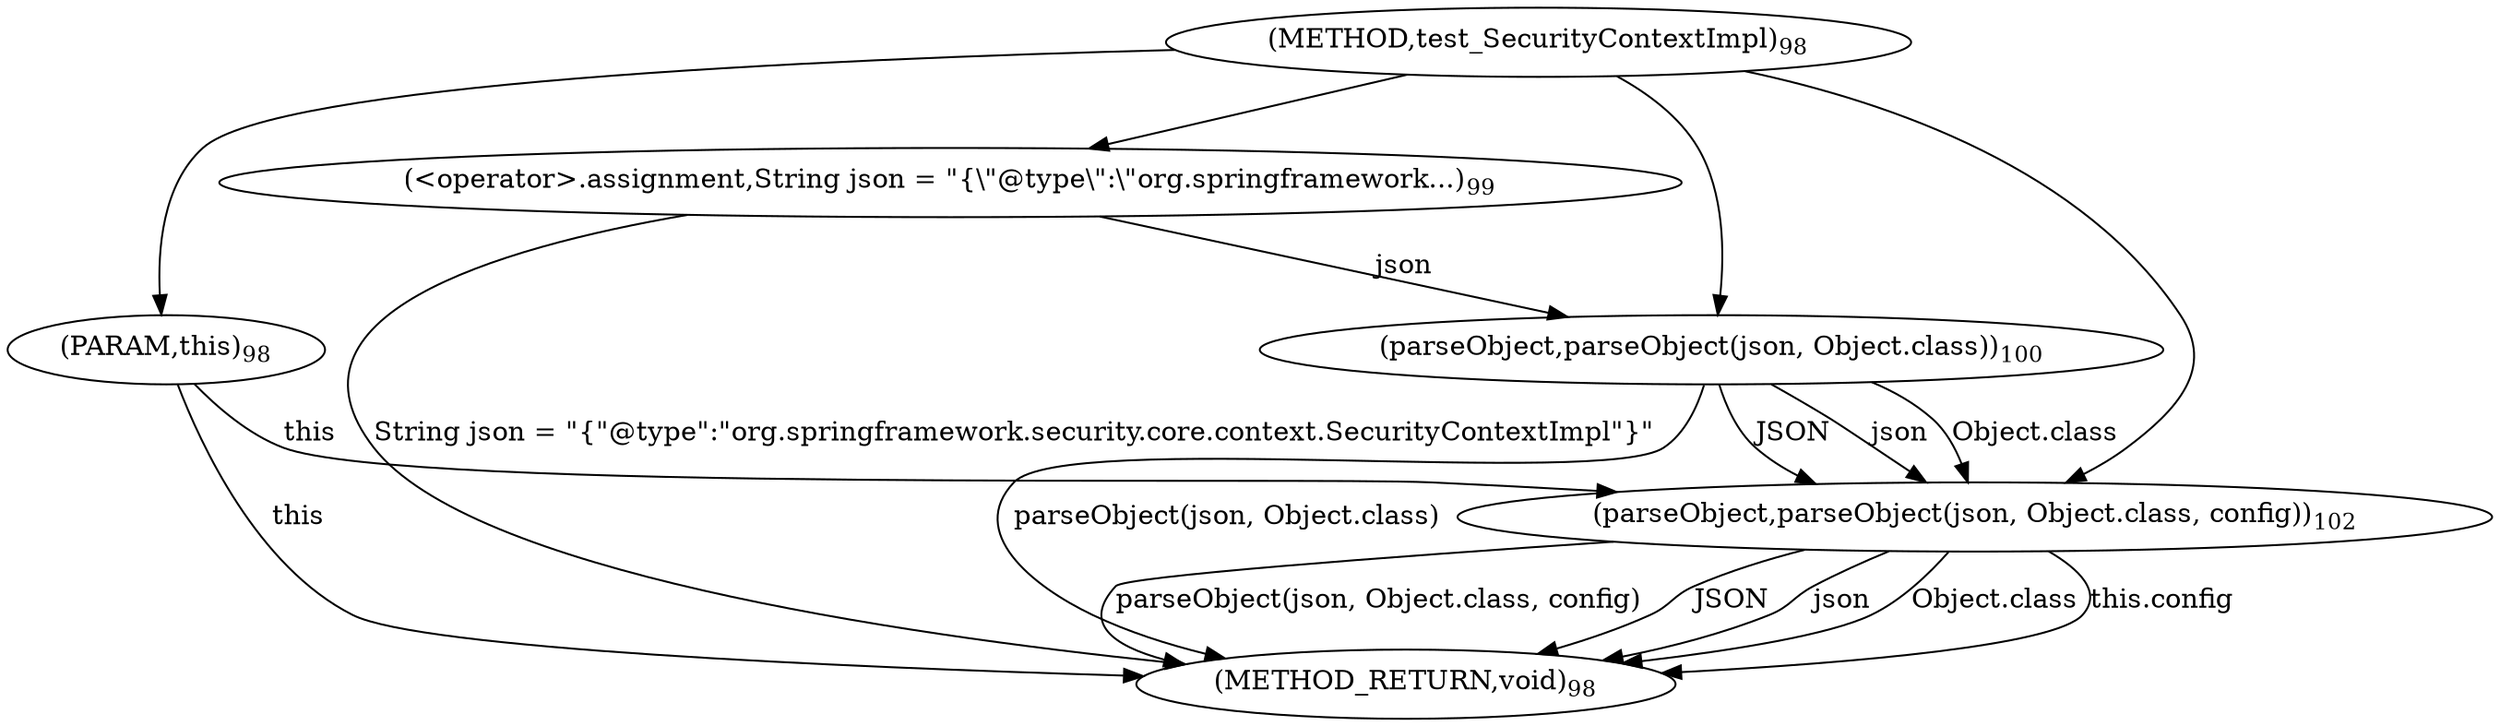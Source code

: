 digraph "test_SecurityContextImpl" {  
"300" [label = <(METHOD,test_SecurityContextImpl)<SUB>98</SUB>> ]
"324" [label = <(METHOD_RETURN,void)<SUB>98</SUB>> ]
"301" [label = <(PARAM,this)<SUB>98</SUB>> ]
"304" [label = <(&lt;operator&gt;.assignment,String json = &quot;{\&quot;@type\&quot;:\&quot;org.springframework...)<SUB>99</SUB>> ]
"307" [label = <(parseObject,parseObject(json, Object.class))<SUB>100</SUB>> ]
"313" [label = <(parseObject,parseObject(json, Object.class, config))<SUB>102</SUB>> ]
"304" [label = <(&lt;operator&gt;.assignment,String json = &quot;{\&quot;@type\&quot;:\&quot;org.springframework...)<SUB>99</SUB>> ]
"304" [label = <(&lt;operator&gt;.assignment,String json = &quot;{\&quot;@type\&quot;:\&quot;org.springframework...)<SUB>99</SUB>> ]
"307" [label = <(parseObject,parseObject(json, Object.class))<SUB>100</SUB>> ]
"307" [label = <(parseObject,parseObject(json, Object.class))<SUB>100</SUB>> ]
"307" [label = <(parseObject,parseObject(json, Object.class))<SUB>100</SUB>> ]
"313" [label = <(parseObject,parseObject(json, Object.class, config))<SUB>102</SUB>> ]
"313" [label = <(parseObject,parseObject(json, Object.class, config))<SUB>102</SUB>> ]
"313" [label = <(parseObject,parseObject(json, Object.class, config))<SUB>102</SUB>> ]
"313" [label = <(parseObject,parseObject(json, Object.class, config))<SUB>102</SUB>> ]
  "301" -> "324"  [ label = "this"] 
  "304" -> "324"  [ label = "String json = &quot;{\&quot;@type\&quot;:\&quot;org.springframework.security.core.context.SecurityContextImpl\&quot;}&quot;"] 
  "307" -> "324"  [ label = "parseObject(json, Object.class)"] 
  "313" -> "324"  [ label = "JSON"] 
  "313" -> "324"  [ label = "json"] 
  "313" -> "324"  [ label = "Object.class"] 
  "313" -> "324"  [ label = "this.config"] 
  "313" -> "324"  [ label = "parseObject(json, Object.class, config)"] 
  "300" -> "301" 
  "300" -> "304" 
  "300" -> "307" 
  "304" -> "307"  [ label = "json"] 
  "307" -> "313"  [ label = "JSON"] 
  "300" -> "313" 
  "307" -> "313"  [ label = "json"] 
  "307" -> "313"  [ label = "Object.class"] 
  "301" -> "313"  [ label = "this"] 
}
